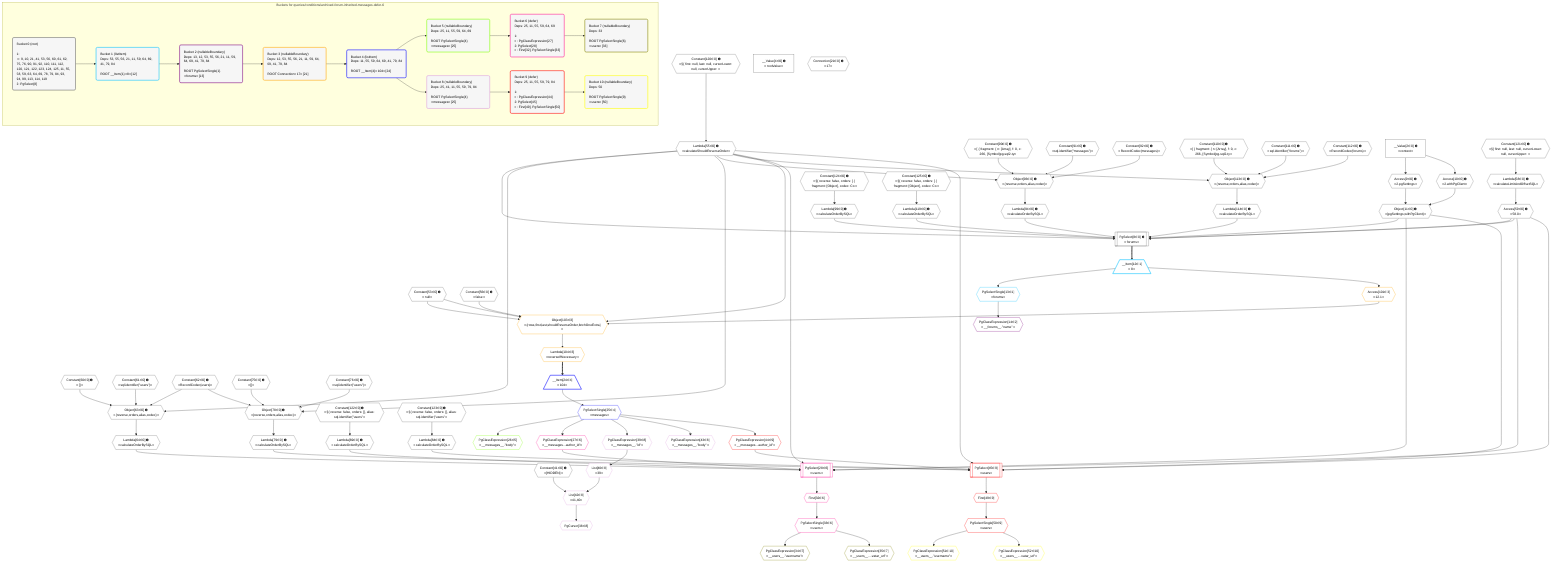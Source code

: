 %%{init: {'themeVariables': { 'fontSize': '12px'}}}%%
graph TD
    classDef path fill:#eee,stroke:#000,color:#000
    classDef plan fill:#fff,stroke-width:1px,color:#000
    classDef itemplan fill:#fff,stroke-width:2px,color:#000
    classDef unbatchedplan fill:#dff,stroke-width:1px,color:#000
    classDef sideeffectplan fill:#fcc,stroke-width:2px,color:#000
    classDef bucket fill:#f6f6f6,color:#000,stroke-width:2px,text-align:left


    %% plan dependencies
    PgSelect8[["PgSelect[8∈0] ➊<br />ᐸforumsᐳ"]]:::plan
    Object11{{"Object[11∈0] ➊<br />ᐸ{pgSettings,withPgClient}ᐳ"}}:::plan
    Access59{{"Access[59∈0] ➊<br />ᐸ58.0ᐳ"}}:::plan
    Lambda94{{"Lambda[94∈0] ➊<br />ᐸcalculateOrderBySQLᐳ"}}:::plan
    Lambda99{{"Lambda[99∈0] ➊<br />ᐸcalculateOrderBySQLᐳ"}}:::plan
    Lambda55{{"Lambda[55∈0] ➊<br />ᐸcalculateShouldReverseOrderᐳ"}}:::plan
    Lambda114{{"Lambda[114∈0] ➊<br />ᐸcalculateOrderBySQLᐳ"}}:::plan
    Lambda119{{"Lambda[119∈0] ➊<br />ᐸcalculateOrderBySQLᐳ"}}:::plan
    Object11 & Access59 & Lambda94 & Lambda99 & Lambda55 & Access59 & Lambda114 & Lambda119 --> PgSelect8
    Object63{{"Object[63∈0] ➊<br />ᐸ{reverse,orders,alias,codec}ᐳ"}}:::plan
    Constant60{{"Constant[60∈0] ➊<br />ᐸ[]ᐳ"}}:::plan
    Constant61{{"Constant[61∈0] ➊<br />ᐸsql.identifier(”users”)ᐳ"}}:::plan
    Constant62{{"Constant[62∈0] ➊<br />ᐸRecordCodec(users)ᐳ"}}:::plan
    Lambda55 & Constant60 & Constant61 & Constant62 --> Object63
    Object78{{"Object[78∈0] ➊<br />ᐸ{reverse,orders,alias,codec}ᐳ"}}:::plan
    Constant75{{"Constant[75∈0] ➊<br />ᐸ[]ᐳ"}}:::plan
    Constant76{{"Constant[76∈0] ➊<br />ᐸsql.identifier(”users”)ᐳ"}}:::plan
    Lambda55 & Constant75 & Constant76 & Constant62 --> Object78
    Object93{{"Object[93∈0] ➊<br />ᐸ{reverse,orders,alias,codec}ᐳ"}}:::plan
    Constant90{{"Constant[90∈0] ➊<br />ᐸ[ { fragment: { n: [Array], f: 0, c: 266, [Symbol(pg-sql2-tyᐳ"}}:::plan
    Constant91{{"Constant[91∈0] ➊<br />ᐸsql.identifier(”messages”)ᐳ"}}:::plan
    Constant92{{"Constant[92∈0] ➊<br />ᐸRecordCodec(messages)ᐳ"}}:::plan
    Lambda55 & Constant90 & Constant91 & Constant92 --> Object93
    Object113{{"Object[113∈0] ➊<br />ᐸ{reverse,orders,alias,codec}ᐳ"}}:::plan
    Constant110{{"Constant[110∈0] ➊<br />ᐸ[ { fragment: { n: [Array], f: 0, c: 266, [Symbol(pg-sql2-tyᐳ"}}:::plan
    Constant111{{"Constant[111∈0] ➊<br />ᐸsql.identifier(”forums”)ᐳ"}}:::plan
    Constant112{{"Constant[112∈0] ➊<br />ᐸRecordCodec(forums)ᐳ"}}:::plan
    Lambda55 & Constant110 & Constant111 & Constant112 --> Object113
    Access9{{"Access[9∈0] ➊<br />ᐸ2.pgSettingsᐳ"}}:::plan
    Access10{{"Access[10∈0] ➊<br />ᐸ2.withPgClientᐳ"}}:::plan
    Access9 & Access10 --> Object11
    __Value2["__Value[2∈0] ➊<br />ᐸcontextᐳ"]:::plan
    __Value2 --> Access9
    __Value2 --> Access10
    Constant120{{"Constant[120∈0] ➊<br />ᐸ§{ first: null, last: null, cursorLower: null, cursorUpper: ᐳ"}}:::plan
    Constant120 --> Lambda55
    Lambda58{{"Lambda[58∈0] ➊<br />ᐸcalculateLimitAndOffsetSQLᐳ"}}:::plan
    Constant121{{"Constant[121∈0] ➊<br />ᐸ§{ first: null, last: null, cursorLower: null, cursorUpper: ᐳ"}}:::plan
    Constant121 --> Lambda58
    Lambda58 --> Access59
    Lambda64{{"Lambda[64∈0] ➊<br />ᐸcalculateOrderBySQLᐳ"}}:::plan
    Object63 --> Lambda64
    Lambda69{{"Lambda[69∈0] ➊<br />ᐸcalculateOrderBySQLᐳ"}}:::plan
    Constant122{{"Constant[122∈0] ➊<br />ᐸ§{ reverse: false, orders: [], alias: sql.identifier(”users”ᐳ"}}:::plan
    Constant122 --> Lambda69
    Lambda79{{"Lambda[79∈0] ➊<br />ᐸcalculateOrderBySQLᐳ"}}:::plan
    Object78 --> Lambda79
    Lambda84{{"Lambda[84∈0] ➊<br />ᐸcalculateOrderBySQLᐳ"}}:::plan
    Constant123{{"Constant[123∈0] ➊<br />ᐸ§{ reverse: false, orders: [], alias: sql.identifier(”users”ᐳ"}}:::plan
    Constant123 --> Lambda84
    Object93 --> Lambda94
    Constant124{{"Constant[124∈0] ➊<br />ᐸ§{ reverse: false, orders: [ { fragment: [Object], codec: Coᐳ"}}:::plan
    Constant124 --> Lambda99
    Object113 --> Lambda114
    Constant125{{"Constant[125∈0] ➊<br />ᐸ§{ reverse: false, orders: [ { fragment: [Object], codec: Coᐳ"}}:::plan
    Constant125 --> Lambda119
    __Value4["__Value[4∈0] ➊<br />ᐸrootValueᐳ"]:::plan
    Connection21{{"Connection[21∈0] ➊<br />ᐸ17ᐳ"}}:::plan
    Constant41{{"Constant[41∈0] ➊<br />ᐸ[HIDDEN]ᐳ"}}:::plan
    Constant53{{"Constant[53∈0] ➊<br />ᐸnullᐳ"}}:::plan
    Constant56{{"Constant[56∈0] ➊<br />ᐸfalseᐳ"}}:::plan
    __Item12[/"__Item[12∈1]<br />ᐸ8ᐳ"\]:::itemplan
    PgSelect8 ==> __Item12
    PgSelectSingle13{{"PgSelectSingle[13∈1]<br />ᐸforumsᐳ"}}:::plan
    __Item12 --> PgSelectSingle13
    PgClassExpression14{{"PgClassExpression[14∈2]<br />ᐸ__forums__.”name”ᐳ"}}:::plan
    PgSelectSingle13 --> PgClassExpression14
    Object103{{"Object[103∈3]<br />ᐸ{rows,first,last,shouldReverseOrder,fetchOneExtra}ᐳ"}}:::plan
    Access101{{"Access[101∈3]<br />ᐸ12.1ᐳ"}}:::plan
    Access101 & Constant53 & Constant53 & Lambda55 & Constant56 --> Object103
    __Item12 --> Access101
    Lambda104{{"Lambda[104∈3]<br />ᐸreverseIfNecessaryᐳ"}}:::plan
    Object103 --> Lambda104
    __Item24[/"__Item[24∈4]<br />ᐸ104ᐳ"\]:::itemplan
    Lambda104 ==> __Item24
    PgSelectSingle25{{"PgSelectSingle[25∈4]<br />ᐸmessagesᐳ"}}:::plan
    __Item24 --> PgSelectSingle25
    PgClassExpression26{{"PgClassExpression[26∈5]<br />ᐸ__messages__.”body”ᐳ"}}:::plan
    PgSelectSingle25 --> PgClassExpression26
    PgSelect28[["PgSelect[28∈6]<br />ᐸusersᐳ"]]:::plan
    PgClassExpression27{{"PgClassExpression[27∈6]<br />ᐸ__messages...author_id”ᐳ"}}:::plan
    Object11 & PgClassExpression27 & Lambda55 & Access59 & Lambda64 & Lambda69 --> PgSelect28
    PgSelectSingle25 --> PgClassExpression27
    First32{{"First[32∈6]"}}:::plan
    PgSelect28 --> First32
    PgSelectSingle33{{"PgSelectSingle[33∈6]<br />ᐸusersᐳ"}}:::plan
    First32 --> PgSelectSingle33
    PgClassExpression34{{"PgClassExpression[34∈7]<br />ᐸ__users__.”username”ᐳ"}}:::plan
    PgSelectSingle33 --> PgClassExpression34
    PgClassExpression35{{"PgClassExpression[35∈7]<br />ᐸ__users__....vatar_url”ᐳ"}}:::plan
    PgSelectSingle33 --> PgClassExpression35
    List42{{"List[42∈8]<br />ᐸ41,40ᐳ"}}:::plan
    List40{{"List[40∈8]<br />ᐸ39ᐳ"}}:::plan
    Constant41 & List40 --> List42
    PgCursor38{{"PgCursor[38∈8]"}}:::plan
    List42 --> PgCursor38
    PgClassExpression39{{"PgClassExpression[39∈8]<br />ᐸ__messages__.”id”ᐳ"}}:::plan
    PgSelectSingle25 --> PgClassExpression39
    PgClassExpression39 --> List40
    PgClassExpression43{{"PgClassExpression[43∈8]<br />ᐸ__messages__.”body”ᐳ"}}:::plan
    PgSelectSingle25 --> PgClassExpression43
    PgSelect45[["PgSelect[45∈9]<br />ᐸusersᐳ"]]:::plan
    PgClassExpression44{{"PgClassExpression[44∈9]<br />ᐸ__messages...author_id”ᐳ"}}:::plan
    Object11 & PgClassExpression44 & Lambda55 & Access59 & Lambda79 & Lambda84 --> PgSelect45
    PgSelectSingle25 --> PgClassExpression44
    First49{{"First[49∈9]"}}:::plan
    PgSelect45 --> First49
    PgSelectSingle50{{"PgSelectSingle[50∈9]<br />ᐸusersᐳ"}}:::plan
    First49 --> PgSelectSingle50
    PgClassExpression51{{"PgClassExpression[51∈10]<br />ᐸ__users__.”username”ᐳ"}}:::plan
    PgSelectSingle50 --> PgClassExpression51
    PgClassExpression52{{"PgClassExpression[52∈10]<br />ᐸ__users__....vatar_url”ᐳ"}}:::plan
    PgSelectSingle50 --> PgClassExpression52

    %% define steps

    subgraph "Buckets for queries/conditions/archived-forum-inherited-messages.defer-6"
    Bucket0("Bucket 0 (root)<br /><br />1: <br />ᐳ: 9, 10, 21, 41, 53, 56, 60, 61, 62, 75, 76, 90, 91, 92, 110, 111, 112, 120, 121, 122, 123, 124, 125, 11, 55, 58, 59, 63, 64, 69, 78, 79, 84, 93, 94, 99, 113, 114, 119<br />2: PgSelect[8]"):::bucket
    classDef bucket0 stroke:#696969
    class Bucket0,__Value2,__Value4,PgSelect8,Access9,Access10,Object11,Connection21,Constant41,Constant53,Lambda55,Constant56,Lambda58,Access59,Constant60,Constant61,Constant62,Object63,Lambda64,Lambda69,Constant75,Constant76,Object78,Lambda79,Lambda84,Constant90,Constant91,Constant92,Object93,Lambda94,Lambda99,Constant110,Constant111,Constant112,Object113,Lambda114,Lambda119,Constant120,Constant121,Constant122,Constant123,Constant124,Constant125 bucket0
    Bucket1("Bucket 1 (listItem)<br />Deps: 53, 55, 56, 21, 11, 59, 64, 69, 41, 79, 84<br /><br />ROOT __Item{1}ᐸ8ᐳ[12]"):::bucket
    classDef bucket1 stroke:#00bfff
    class Bucket1,__Item12,PgSelectSingle13 bucket1
    Bucket2("Bucket 2 (nullableBoundary)<br />Deps: 13, 12, 53, 55, 56, 21, 11, 59, 64, 69, 41, 79, 84<br /><br />ROOT PgSelectSingle{1}ᐸforumsᐳ[13]"):::bucket
    classDef bucket2 stroke:#7f007f
    class Bucket2,PgClassExpression14 bucket2
    Bucket3("Bucket 3 (nullableBoundary)<br />Deps: 12, 53, 55, 56, 21, 11, 59, 64, 69, 41, 79, 84<br /><br />ROOT Connectionᐸ17ᐳ[21]"):::bucket
    classDef bucket3 stroke:#ffa500
    class Bucket3,Access101,Object103,Lambda104 bucket3
    Bucket4("Bucket 4 (listItem)<br />Deps: 11, 55, 59, 64, 69, 41, 79, 84<br /><br />ROOT __Item{4}ᐸ104ᐳ[24]"):::bucket
    classDef bucket4 stroke:#0000ff
    class Bucket4,__Item24,PgSelectSingle25 bucket4
    Bucket5("Bucket 5 (nullableBoundary)<br />Deps: 25, 11, 55, 59, 64, 69<br /><br />ROOT PgSelectSingle{4}ᐸmessagesᐳ[25]"):::bucket
    classDef bucket5 stroke:#7fff00
    class Bucket5,PgClassExpression26 bucket5
    Bucket6("Bucket 6 (defer)<br />Deps: 25, 11, 55, 59, 64, 69<br /><br />1: <br />ᐳ: PgClassExpression[27]<br />2: PgSelect[28]<br />ᐳ: First[32], PgSelectSingle[33]"):::bucket
    classDef bucket6 stroke:#ff1493
    class Bucket6,PgClassExpression27,PgSelect28,First32,PgSelectSingle33 bucket6
    Bucket7("Bucket 7 (nullableBoundary)<br />Deps: 33<br /><br />ROOT PgSelectSingle{6}ᐸusersᐳ[33]"):::bucket
    classDef bucket7 stroke:#808000
    class Bucket7,PgClassExpression34,PgClassExpression35 bucket7
    Bucket8("Bucket 8 (nullableBoundary)<br />Deps: 25, 41, 11, 55, 59, 79, 84<br /><br />ROOT PgSelectSingle{4}ᐸmessagesᐳ[25]"):::bucket
    classDef bucket8 stroke:#dda0dd
    class Bucket8,PgCursor38,PgClassExpression39,List40,List42,PgClassExpression43 bucket8
    Bucket9("Bucket 9 (defer)<br />Deps: 25, 11, 55, 59, 79, 84<br /><br />1: <br />ᐳ: PgClassExpression[44]<br />2: PgSelect[45]<br />ᐳ: First[49], PgSelectSingle[50]"):::bucket
    classDef bucket9 stroke:#ff0000
    class Bucket9,PgClassExpression44,PgSelect45,First49,PgSelectSingle50 bucket9
    Bucket10("Bucket 10 (nullableBoundary)<br />Deps: 50<br /><br />ROOT PgSelectSingle{9}ᐸusersᐳ[50]"):::bucket
    classDef bucket10 stroke:#ffff00
    class Bucket10,PgClassExpression51,PgClassExpression52 bucket10
    Bucket0 --> Bucket1
    Bucket1 --> Bucket2
    Bucket2 --> Bucket3
    Bucket3 --> Bucket4
    Bucket4 --> Bucket5 & Bucket8
    Bucket5 --> Bucket6
    Bucket6 --> Bucket7
    Bucket8 --> Bucket9
    Bucket9 --> Bucket10
    end